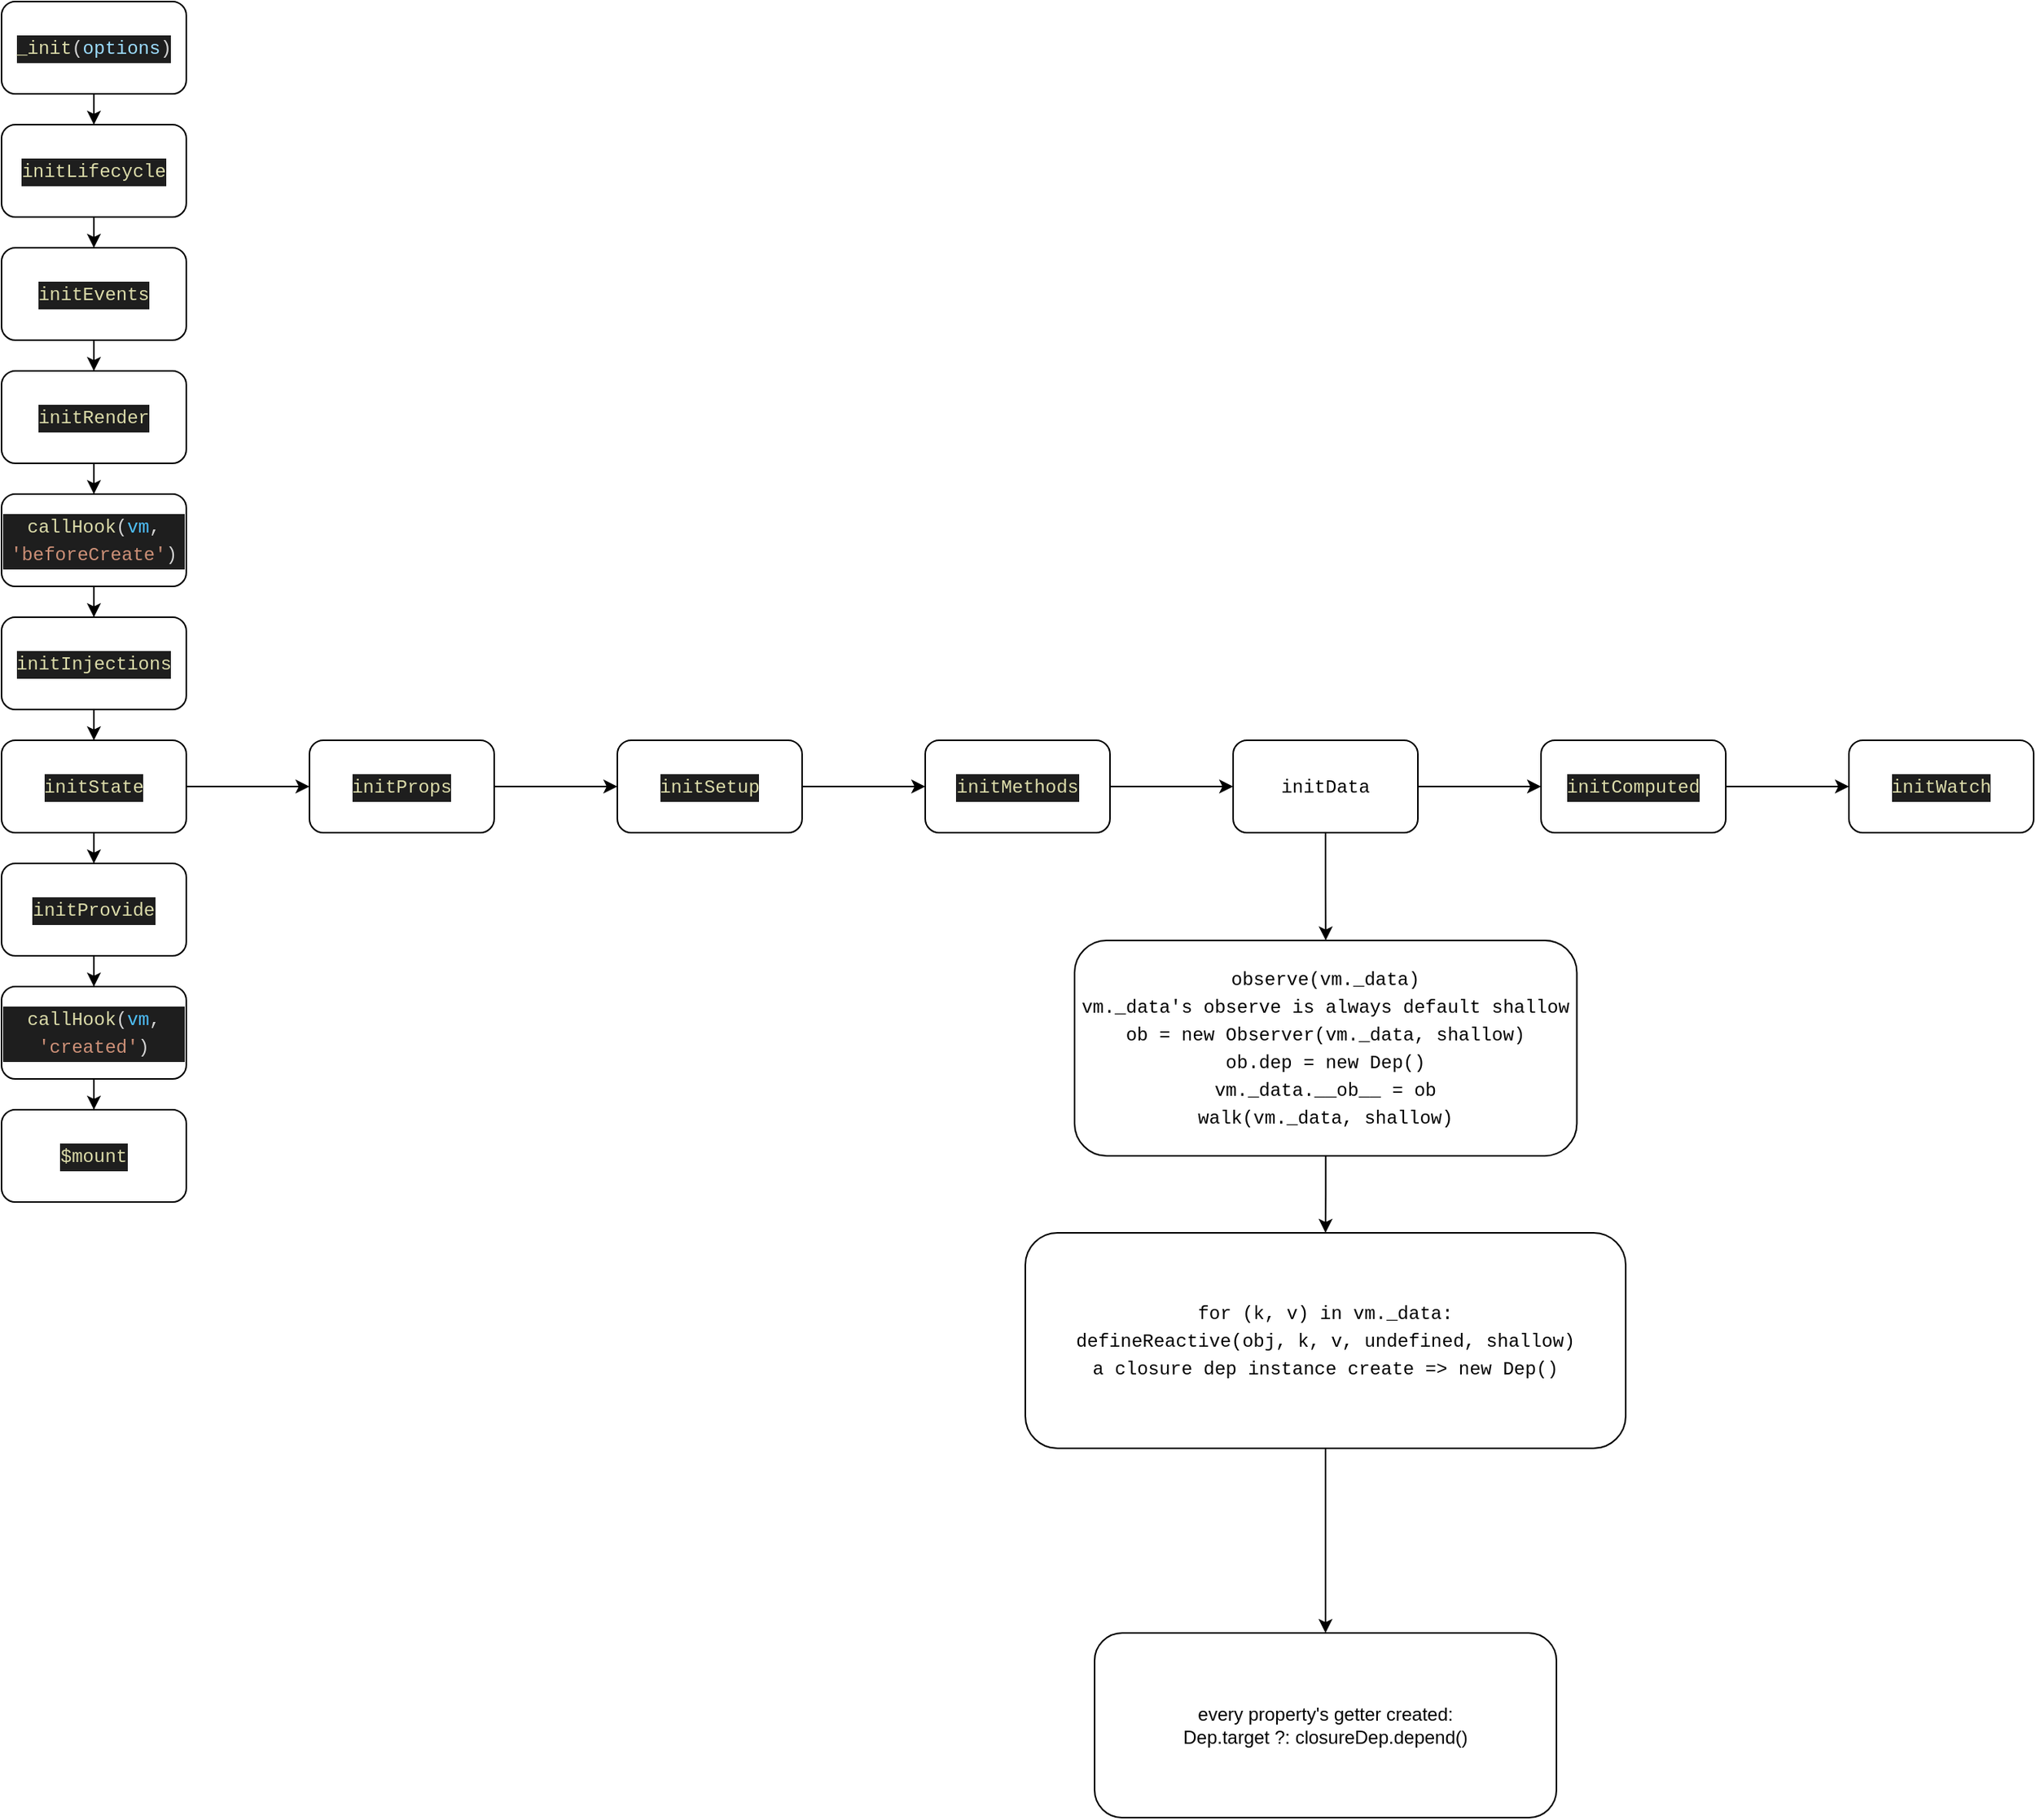 <mxfile version="20.1.1" type="github">
  <diagram id="prtHgNgQTEPvFCAcTncT" name="Page-1">
    <mxGraphModel dx="1351" dy="841" grid="1" gridSize="10" guides="1" tooltips="1" connect="1" arrows="1" fold="1" page="1" pageScale="1" pageWidth="827" pageHeight="1169" math="0" shadow="0">
      <root>
        <mxCell id="0" />
        <mxCell id="1" parent="0" />
        <mxCell id="ipQtGYI-5La4QHJU2IMe-39" value="" style="edgeStyle=orthogonalEdgeStyle;rounded=0;orthogonalLoop=1;jettySize=auto;html=1;fontColor=#000000;" edge="1" parent="1" source="ipQtGYI-5La4QHJU2IMe-37" target="ipQtGYI-5La4QHJU2IMe-38">
          <mxGeometry relative="1" as="geometry" />
        </mxCell>
        <mxCell id="ipQtGYI-5La4QHJU2IMe-37" value="&lt;meta charset=&quot;utf-8&quot;&gt;&lt;div style=&quot;color: rgb(212, 212, 212); background-color: rgb(30, 30, 30); font-family: Menlo, Monaco, &amp;quot;Courier New&amp;quot;, monospace; font-weight: normal; font-size: 12px; line-height: 18px;&quot;&gt;&lt;div&gt;&lt;span style=&quot;color: #dcdcaa;&quot;&gt;_init&lt;/span&gt;&lt;span style=&quot;color: #d4d4d4;&quot;&gt;(&lt;/span&gt;&lt;span style=&quot;color: #9cdcfe;&quot;&gt;options&lt;/span&gt;&lt;span style=&quot;color: #d4d4d4;&quot;&gt;)&lt;/span&gt;&lt;/div&gt;&lt;/div&gt;" style="rounded=1;whiteSpace=wrap;html=1;labelBackgroundColor=none;fontColor=#000000;fillColor=default;gradientColor=none;" vertex="1" parent="1">
          <mxGeometry x="130" y="60" width="120" height="60" as="geometry" />
        </mxCell>
        <mxCell id="ipQtGYI-5La4QHJU2IMe-41" value="" style="edgeStyle=orthogonalEdgeStyle;rounded=0;orthogonalLoop=1;jettySize=auto;html=1;fontColor=#000000;" edge="1" parent="1" source="ipQtGYI-5La4QHJU2IMe-38" target="ipQtGYI-5La4QHJU2IMe-40">
          <mxGeometry relative="1" as="geometry" />
        </mxCell>
        <mxCell id="ipQtGYI-5La4QHJU2IMe-38" value="&lt;div style=&quot;color: rgb(212, 212, 212); background-color: rgb(30, 30, 30); font-family: Menlo, Monaco, &amp;quot;Courier New&amp;quot;, monospace; line-height: 18px;&quot;&gt;&lt;span style=&quot;color: #dcdcaa;&quot;&gt;initLifecycle&lt;/span&gt;&lt;/div&gt;" style="whiteSpace=wrap;html=1;fontColor=#000000;rounded=1;labelBackgroundColor=none;gradientColor=none;" vertex="1" parent="1">
          <mxGeometry x="130" y="140" width="120" height="60" as="geometry" />
        </mxCell>
        <mxCell id="ipQtGYI-5La4QHJU2IMe-43" value="" style="edgeStyle=orthogonalEdgeStyle;rounded=0;orthogonalLoop=1;jettySize=auto;html=1;fontColor=#000000;" edge="1" parent="1" source="ipQtGYI-5La4QHJU2IMe-40" target="ipQtGYI-5La4QHJU2IMe-42">
          <mxGeometry relative="1" as="geometry" />
        </mxCell>
        <mxCell id="ipQtGYI-5La4QHJU2IMe-40" value="&lt;meta charset=&quot;utf-8&quot;&gt;&lt;div style=&quot;color: rgb(212, 212, 212); background-color: rgb(30, 30, 30); font-family: Menlo, Monaco, &amp;quot;Courier New&amp;quot;, monospace; font-weight: normal; font-size: 12px; line-height: 18px;&quot;&gt;&lt;div&gt;&lt;span style=&quot;color: #dcdcaa;&quot;&gt;initEvents&lt;/span&gt;&lt;/div&gt;&lt;/div&gt;" style="whiteSpace=wrap;html=1;fontColor=#000000;rounded=1;labelBackgroundColor=none;gradientColor=none;" vertex="1" parent="1">
          <mxGeometry x="130" y="220" width="120" height="60" as="geometry" />
        </mxCell>
        <mxCell id="ipQtGYI-5La4QHJU2IMe-47" value="" style="edgeStyle=orthogonalEdgeStyle;rounded=0;orthogonalLoop=1;jettySize=auto;html=1;fontColor=#000000;" edge="1" parent="1" source="ipQtGYI-5La4QHJU2IMe-42" target="ipQtGYI-5La4QHJU2IMe-46">
          <mxGeometry relative="1" as="geometry" />
        </mxCell>
        <mxCell id="ipQtGYI-5La4QHJU2IMe-42" value="&lt;meta charset=&quot;utf-8&quot;&gt;&lt;div style=&quot;color: rgb(212, 212, 212); background-color: rgb(30, 30, 30); font-family: Menlo, Monaco, &amp;quot;Courier New&amp;quot;, monospace; font-weight: normal; font-size: 12px; line-height: 18px;&quot;&gt;&lt;div&gt;&lt;span style=&quot;color: #dcdcaa;&quot;&gt;initRender&lt;/span&gt;&lt;/div&gt;&lt;/div&gt;" style="whiteSpace=wrap;html=1;fontColor=#000000;rounded=1;labelBackgroundColor=none;gradientColor=none;" vertex="1" parent="1">
          <mxGeometry x="130" y="300" width="120" height="60" as="geometry" />
        </mxCell>
        <mxCell id="ipQtGYI-5La4QHJU2IMe-49" value="" style="edgeStyle=orthogonalEdgeStyle;rounded=0;orthogonalLoop=1;jettySize=auto;html=1;fontColor=#000000;" edge="1" parent="1" source="ipQtGYI-5La4QHJU2IMe-46" target="ipQtGYI-5La4QHJU2IMe-48">
          <mxGeometry relative="1" as="geometry" />
        </mxCell>
        <mxCell id="ipQtGYI-5La4QHJU2IMe-46" value="&lt;div style=&quot;color: rgb(212, 212, 212); background-color: rgb(30, 30, 30); font-family: Menlo, Monaco, &amp;quot;Courier New&amp;quot;, monospace; line-height: 18px;&quot;&gt;&lt;span style=&quot;color: #dcdcaa;&quot;&gt;callHook&lt;/span&gt;(&lt;span style=&quot;color: #4fc1ff;&quot;&gt;vm&lt;/span&gt;, &lt;span style=&quot;color: #ce9178;&quot;&gt;&#39;beforeCreate&#39;&lt;/span&gt;)&lt;/div&gt;" style="whiteSpace=wrap;html=1;fontColor=#000000;rounded=1;labelBackgroundColor=none;gradientColor=none;" vertex="1" parent="1">
          <mxGeometry x="130" y="380" width="120" height="60" as="geometry" />
        </mxCell>
        <mxCell id="ipQtGYI-5La4QHJU2IMe-51" value="" style="edgeStyle=orthogonalEdgeStyle;rounded=0;orthogonalLoop=1;jettySize=auto;html=1;fontColor=#000000;" edge="1" parent="1" source="ipQtGYI-5La4QHJU2IMe-48" target="ipQtGYI-5La4QHJU2IMe-50">
          <mxGeometry relative="1" as="geometry" />
        </mxCell>
        <mxCell id="ipQtGYI-5La4QHJU2IMe-48" value="&lt;div style=&quot;color: rgb(212, 212, 212); background-color: rgb(30, 30, 30); font-family: Menlo, Monaco, &amp;quot;Courier New&amp;quot;, monospace; line-height: 18px;&quot;&gt;&lt;div style=&quot;line-height: 18px;&quot;&gt;&lt;span style=&quot;color: #dcdcaa;&quot;&gt;initInjections&lt;/span&gt;&lt;/div&gt;&lt;/div&gt;" style="whiteSpace=wrap;html=1;fontColor=#000000;rounded=1;labelBackgroundColor=none;gradientColor=none;" vertex="1" parent="1">
          <mxGeometry x="130" y="460" width="120" height="60" as="geometry" />
        </mxCell>
        <mxCell id="ipQtGYI-5La4QHJU2IMe-53" value="" style="edgeStyle=orthogonalEdgeStyle;rounded=0;orthogonalLoop=1;jettySize=auto;html=1;fontColor=#000000;" edge="1" parent="1" source="ipQtGYI-5La4QHJU2IMe-50" target="ipQtGYI-5La4QHJU2IMe-52">
          <mxGeometry relative="1" as="geometry" />
        </mxCell>
        <mxCell id="ipQtGYI-5La4QHJU2IMe-59" value="" style="edgeStyle=orthogonalEdgeStyle;rounded=0;orthogonalLoop=1;jettySize=auto;html=1;fontColor=#000000;" edge="1" parent="1" source="ipQtGYI-5La4QHJU2IMe-50" target="ipQtGYI-5La4QHJU2IMe-58">
          <mxGeometry relative="1" as="geometry" />
        </mxCell>
        <mxCell id="ipQtGYI-5La4QHJU2IMe-50" value="&lt;meta charset=&quot;utf-8&quot;&gt;&lt;div style=&quot;color: rgb(212, 212, 212); background-color: rgb(30, 30, 30); font-family: Menlo, Monaco, &amp;quot;Courier New&amp;quot;, monospace; font-weight: normal; font-size: 12px; line-height: 18px;&quot;&gt;&lt;div&gt;&lt;span style=&quot;color: #dcdcaa;&quot;&gt;initState&lt;/span&gt;&lt;/div&gt;&lt;/div&gt;" style="whiteSpace=wrap;html=1;fontColor=#000000;rounded=1;labelBackgroundColor=none;gradientColor=none;" vertex="1" parent="1">
          <mxGeometry x="130" y="540" width="120" height="60" as="geometry" />
        </mxCell>
        <mxCell id="ipQtGYI-5La4QHJU2IMe-55" value="" style="edgeStyle=orthogonalEdgeStyle;rounded=0;orthogonalLoop=1;jettySize=auto;html=1;fontColor=#000000;" edge="1" parent="1" source="ipQtGYI-5La4QHJU2IMe-52" target="ipQtGYI-5La4QHJU2IMe-54">
          <mxGeometry relative="1" as="geometry" />
        </mxCell>
        <mxCell id="ipQtGYI-5La4QHJU2IMe-52" value="&lt;div style=&quot;color: rgb(212, 212, 212); background-color: rgb(30, 30, 30); font-family: Menlo, Monaco, &amp;quot;Courier New&amp;quot;, monospace; line-height: 18px;&quot;&gt;&lt;span style=&quot;color: #dcdcaa;&quot;&gt;initProvide&lt;/span&gt;&lt;/div&gt;" style="whiteSpace=wrap;html=1;fontColor=#000000;rounded=1;labelBackgroundColor=none;gradientColor=none;" vertex="1" parent="1">
          <mxGeometry x="130" y="620" width="120" height="60" as="geometry" />
        </mxCell>
        <mxCell id="ipQtGYI-5La4QHJU2IMe-57" value="" style="edgeStyle=orthogonalEdgeStyle;rounded=0;orthogonalLoop=1;jettySize=auto;html=1;fontColor=#000000;" edge="1" parent="1" source="ipQtGYI-5La4QHJU2IMe-54" target="ipQtGYI-5La4QHJU2IMe-56">
          <mxGeometry relative="1" as="geometry" />
        </mxCell>
        <mxCell id="ipQtGYI-5La4QHJU2IMe-54" value="&lt;div style=&quot;color: rgb(212, 212, 212); background-color: rgb(30, 30, 30); font-family: Menlo, Monaco, &amp;quot;Courier New&amp;quot;, monospace; line-height: 18px;&quot;&gt;&lt;span style=&quot;color: #dcdcaa;&quot;&gt;callHook&lt;/span&gt;(&lt;span style=&quot;color: #4fc1ff;&quot;&gt;vm&lt;/span&gt;, &lt;span style=&quot;color: #ce9178;&quot;&gt;&#39;created&#39;&lt;/span&gt;)&lt;/div&gt;" style="whiteSpace=wrap;html=1;fontColor=#000000;rounded=1;labelBackgroundColor=none;gradientColor=none;" vertex="1" parent="1">
          <mxGeometry x="130" y="700" width="120" height="60" as="geometry" />
        </mxCell>
        <mxCell id="ipQtGYI-5La4QHJU2IMe-56" value="&lt;div style=&quot;color: rgb(212, 212, 212); background-color: rgb(30, 30, 30); font-family: Menlo, Monaco, &amp;quot;Courier New&amp;quot;, monospace; line-height: 18px;&quot;&gt;&lt;span style=&quot;color: #dcdcaa;&quot;&gt;$mount&lt;/span&gt;&lt;/div&gt;" style="whiteSpace=wrap;html=1;fontColor=#000000;rounded=1;labelBackgroundColor=none;gradientColor=none;" vertex="1" parent="1">
          <mxGeometry x="130" y="780" width="120" height="60" as="geometry" />
        </mxCell>
        <mxCell id="ipQtGYI-5La4QHJU2IMe-61" value="" style="edgeStyle=orthogonalEdgeStyle;rounded=0;orthogonalLoop=1;jettySize=auto;html=1;fontColor=#000000;" edge="1" parent="1" source="ipQtGYI-5La4QHJU2IMe-58" target="ipQtGYI-5La4QHJU2IMe-60">
          <mxGeometry relative="1" as="geometry" />
        </mxCell>
        <mxCell id="ipQtGYI-5La4QHJU2IMe-58" value="&lt;div style=&quot;color: rgb(212, 212, 212); background-color: rgb(30, 30, 30); font-family: Menlo, Monaco, &amp;quot;Courier New&amp;quot;, monospace; line-height: 18px;&quot;&gt;&lt;span style=&quot;color: #dcdcaa;&quot;&gt;initProps&lt;/span&gt;&lt;/div&gt;" style="whiteSpace=wrap;html=1;fontColor=#000000;rounded=1;labelBackgroundColor=none;gradientColor=none;" vertex="1" parent="1">
          <mxGeometry x="330" y="540" width="120" height="60" as="geometry" />
        </mxCell>
        <mxCell id="ipQtGYI-5La4QHJU2IMe-63" value="" style="edgeStyle=orthogonalEdgeStyle;rounded=0;orthogonalLoop=1;jettySize=auto;html=1;fontColor=#000000;" edge="1" parent="1" source="ipQtGYI-5La4QHJU2IMe-60" target="ipQtGYI-5La4QHJU2IMe-62">
          <mxGeometry relative="1" as="geometry" />
        </mxCell>
        <mxCell id="ipQtGYI-5La4QHJU2IMe-60" value="&lt;div style=&quot;color: rgb(212, 212, 212); background-color: rgb(30, 30, 30); font-family: Menlo, Monaco, &amp;quot;Courier New&amp;quot;, monospace; line-height: 18px;&quot;&gt;&lt;span style=&quot;color: #dcdcaa;&quot;&gt;initSetup&lt;/span&gt;&lt;/div&gt;" style="whiteSpace=wrap;html=1;fontColor=#000000;rounded=1;labelBackgroundColor=none;gradientColor=none;" vertex="1" parent="1">
          <mxGeometry x="530" y="540" width="120" height="60" as="geometry" />
        </mxCell>
        <mxCell id="ipQtGYI-5La4QHJU2IMe-65" value="" style="edgeStyle=orthogonalEdgeStyle;rounded=0;orthogonalLoop=1;jettySize=auto;html=1;fontColor=#000000;" edge="1" parent="1" source="ipQtGYI-5La4QHJU2IMe-62" target="ipQtGYI-5La4QHJU2IMe-64">
          <mxGeometry relative="1" as="geometry" />
        </mxCell>
        <mxCell id="ipQtGYI-5La4QHJU2IMe-62" value="&lt;meta charset=&quot;utf-8&quot;&gt;&lt;div style=&quot;color: rgb(212, 212, 212); background-color: rgb(30, 30, 30); font-family: Menlo, Monaco, &amp;quot;Courier New&amp;quot;, monospace; font-weight: normal; font-size: 12px; line-height: 18px;&quot;&gt;&lt;div&gt;&lt;span style=&quot;color: #dcdcaa;&quot;&gt;initMethods&lt;/span&gt;&lt;/div&gt;&lt;/div&gt;" style="whiteSpace=wrap;html=1;fontColor=#000000;rounded=1;labelBackgroundColor=none;gradientColor=none;" vertex="1" parent="1">
          <mxGeometry x="730" y="540" width="120" height="60" as="geometry" />
        </mxCell>
        <mxCell id="ipQtGYI-5La4QHJU2IMe-67" value="" style="edgeStyle=orthogonalEdgeStyle;rounded=0;orthogonalLoop=1;jettySize=auto;html=1;fontColor=#000000;" edge="1" parent="1" source="ipQtGYI-5La4QHJU2IMe-64" target="ipQtGYI-5La4QHJU2IMe-66">
          <mxGeometry relative="1" as="geometry" />
        </mxCell>
        <mxCell id="ipQtGYI-5La4QHJU2IMe-71" value="" style="edgeStyle=orthogonalEdgeStyle;rounded=0;orthogonalLoop=1;jettySize=auto;html=1;fontColor=#000000;" edge="1" parent="1" source="ipQtGYI-5La4QHJU2IMe-64" target="ipQtGYI-5La4QHJU2IMe-70">
          <mxGeometry relative="1" as="geometry" />
        </mxCell>
        <mxCell id="ipQtGYI-5La4QHJU2IMe-64" value="&lt;div style=&quot;font-family: Menlo, Monaco, &amp;quot;Courier New&amp;quot;, monospace; line-height: 18px;&quot;&gt;&lt;span style=&quot;&quot;&gt;initData&lt;/span&gt;&lt;/div&gt;" style="whiteSpace=wrap;html=1;fontColor=default;rounded=1;labelBackgroundColor=none;gradientColor=none;" vertex="1" parent="1">
          <mxGeometry x="930" y="540" width="120" height="60" as="geometry" />
        </mxCell>
        <mxCell id="ipQtGYI-5La4QHJU2IMe-69" value="" style="edgeStyle=orthogonalEdgeStyle;rounded=0;orthogonalLoop=1;jettySize=auto;html=1;fontColor=#000000;" edge="1" parent="1" source="ipQtGYI-5La4QHJU2IMe-66" target="ipQtGYI-5La4QHJU2IMe-68">
          <mxGeometry relative="1" as="geometry" />
        </mxCell>
        <mxCell id="ipQtGYI-5La4QHJU2IMe-66" value="&lt;div style=&quot;color: rgb(212, 212, 212); background-color: rgb(30, 30, 30); font-family: Menlo, Monaco, &amp;quot;Courier New&amp;quot;, monospace; line-height: 18px;&quot;&gt;&lt;span style=&quot;color: #dcdcaa;&quot;&gt;initComputed&lt;/span&gt;&lt;/div&gt;" style="whiteSpace=wrap;html=1;fontColor=#000000;rounded=1;labelBackgroundColor=none;gradientColor=none;" vertex="1" parent="1">
          <mxGeometry x="1130" y="540" width="120" height="60" as="geometry" />
        </mxCell>
        <mxCell id="ipQtGYI-5La4QHJU2IMe-68" value="&lt;div style=&quot;color: rgb(212, 212, 212); background-color: rgb(30, 30, 30); font-family: Menlo, Monaco, &amp;quot;Courier New&amp;quot;, monospace; line-height: 18px;&quot;&gt;&lt;span style=&quot;color: #dcdcaa;&quot;&gt;initWatch&lt;/span&gt;&lt;/div&gt;" style="whiteSpace=wrap;html=1;fontColor=#000000;rounded=1;labelBackgroundColor=none;gradientColor=none;" vertex="1" parent="1">
          <mxGeometry x="1330" y="540" width="120" height="60" as="geometry" />
        </mxCell>
        <mxCell id="ipQtGYI-5La4QHJU2IMe-73" value="" style="edgeStyle=orthogonalEdgeStyle;rounded=0;orthogonalLoop=1;jettySize=auto;html=1;fontColor=#000000;" edge="1" parent="1" source="ipQtGYI-5La4QHJU2IMe-70" target="ipQtGYI-5La4QHJU2IMe-72">
          <mxGeometry relative="1" as="geometry" />
        </mxCell>
        <mxCell id="ipQtGYI-5La4QHJU2IMe-70" value="&lt;div style=&quot;font-family: Menlo, Monaco, &amp;quot;Courier New&amp;quot;, monospace; line-height: 18px;&quot;&gt;&lt;span style=&quot;&quot;&gt;observe&lt;/span&gt;(vm._&lt;span style=&quot;&quot;&gt;data&lt;/span&gt;)&lt;/div&gt;&lt;div style=&quot;font-family: Menlo, Monaco, &amp;quot;Courier New&amp;quot;, monospace; line-height: 18px;&quot;&gt;vm._data&#39;s observe is always default shallow&lt;/div&gt;&lt;div style=&quot;font-family: Menlo, Monaco, &amp;quot;Courier New&amp;quot;, monospace; line-height: 18px;&quot;&gt;&lt;div style=&quot;line-height: 18px;&quot;&gt;&lt;span style=&quot;&quot;&gt;ob = new&lt;/span&gt; &lt;span style=&quot;&quot;&gt;Observer&lt;/span&gt;(&lt;span style=&quot;&quot;&gt;vm._data&lt;/span&gt;, &lt;span style=&quot;&quot;&gt;shallow&lt;/span&gt;)&lt;/div&gt;&lt;div style=&quot;line-height: 18px;&quot;&gt;ob.dep = new Dep()&lt;br&gt;&lt;/div&gt;&lt;div style=&quot;line-height: 18px;&quot;&gt;vm._data.__ob__ = ob&lt;/div&gt;&lt;div style=&quot;line-height: 18px;&quot;&gt;walk(vm._data, shallow)&lt;/div&gt;&lt;/div&gt;" style="whiteSpace=wrap;html=1;fontColor=default;rounded=1;labelBackgroundColor=none;gradientColor=none;" vertex="1" parent="1">
          <mxGeometry x="827" y="670" width="326.25" height="140" as="geometry" />
        </mxCell>
        <mxCell id="ipQtGYI-5La4QHJU2IMe-79" value="" style="edgeStyle=orthogonalEdgeStyle;rounded=0;orthogonalLoop=1;jettySize=auto;html=1;fontColor=default;" edge="1" parent="1" source="ipQtGYI-5La4QHJU2IMe-72" target="ipQtGYI-5La4QHJU2IMe-78">
          <mxGeometry relative="1" as="geometry" />
        </mxCell>
        <mxCell id="ipQtGYI-5La4QHJU2IMe-72" value="&lt;div style=&quot;font-family: Menlo, Monaco, &amp;quot;Courier New&amp;quot;, monospace; line-height: 18px;&quot;&gt;&lt;div style=&quot;line-height: 18px;&quot;&gt;&lt;span style=&quot;&quot;&gt;for (k, v) in vm._data:&lt;/span&gt;&lt;/div&gt;&lt;div style=&quot;line-height: 18px;&quot;&gt;&lt;span style=&quot;&quot;&gt;defineReactive&lt;/span&gt;(&lt;span style=&quot;&quot;&gt;obj&lt;/span&gt;, &lt;span style=&quot;&quot;&gt;k&lt;/span&gt;, &lt;span style=&quot;&quot;&gt;v&lt;/span&gt;, &lt;span style=&quot;&quot;&gt;undefined&lt;/span&gt;, &lt;span style=&quot;&quot;&gt;shallow&lt;/span&gt;)&lt;/div&gt;&lt;div style=&quot;line-height: 18px;&quot;&gt;a closure dep instance create =&amp;gt; new Dep()&lt;/div&gt;&lt;/div&gt;" style="whiteSpace=wrap;html=1;fontColor=default;rounded=1;labelBackgroundColor=none;gradientColor=none;" vertex="1" parent="1">
          <mxGeometry x="795" y="860" width="390" height="140" as="geometry" />
        </mxCell>
        <mxCell id="ipQtGYI-5La4QHJU2IMe-78" value="every property&#39;s getter created:&lt;br&gt;Dep.target ?: closureDep.depend()" style="whiteSpace=wrap;html=1;rounded=1;labelBackgroundColor=none;gradientColor=none;" vertex="1" parent="1">
          <mxGeometry x="840" y="1120" width="300" height="120" as="geometry" />
        </mxCell>
      </root>
    </mxGraphModel>
  </diagram>
</mxfile>
